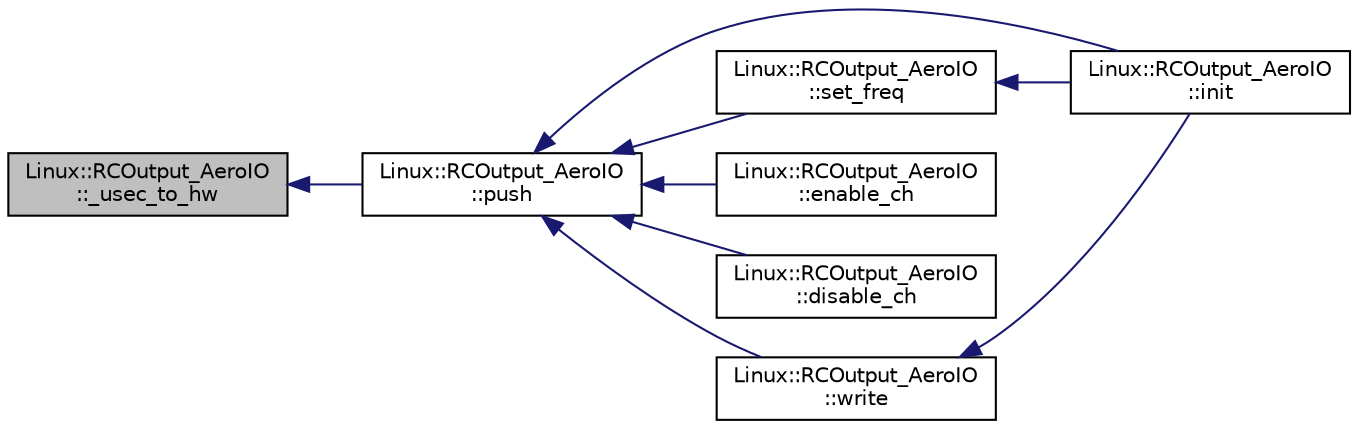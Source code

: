 digraph "Linux::RCOutput_AeroIO::_usec_to_hw"
{
 // INTERACTIVE_SVG=YES
  edge [fontname="Helvetica",fontsize="10",labelfontname="Helvetica",labelfontsize="10"];
  node [fontname="Helvetica",fontsize="10",shape=record];
  rankdir="LR";
  Node1 [label="Linux::RCOutput_AeroIO\l::_usec_to_hw",height=0.2,width=0.4,color="black", fillcolor="grey75", style="filled", fontcolor="black"];
  Node1 -> Node2 [dir="back",color="midnightblue",fontsize="10",style="solid",fontname="Helvetica"];
  Node2 [label="Linux::RCOutput_AeroIO\l::push",height=0.2,width=0.4,color="black", fillcolor="white", style="filled",URL="$classLinux_1_1RCOutput__AeroIO.html#af2acf35f44d06d9da38fec58ed4b9573"];
  Node2 -> Node3 [dir="back",color="midnightblue",fontsize="10",style="solid",fontname="Helvetica"];
  Node3 [label="Linux::RCOutput_AeroIO\l::init",height=0.2,width=0.4,color="black", fillcolor="white", style="filled",URL="$classLinux_1_1RCOutput__AeroIO.html#a1df6eb697922f24aa97692268b2f10ca"];
  Node2 -> Node4 [dir="back",color="midnightblue",fontsize="10",style="solid",fontname="Helvetica"];
  Node4 [label="Linux::RCOutput_AeroIO\l::set_freq",height=0.2,width=0.4,color="black", fillcolor="white", style="filled",URL="$classLinux_1_1RCOutput__AeroIO.html#ac8a38fde0b14bc4f038e2fe2ce37bc26"];
  Node4 -> Node3 [dir="back",color="midnightblue",fontsize="10",style="solid",fontname="Helvetica"];
  Node2 -> Node5 [dir="back",color="midnightblue",fontsize="10",style="solid",fontname="Helvetica"];
  Node5 [label="Linux::RCOutput_AeroIO\l::enable_ch",height=0.2,width=0.4,color="black", fillcolor="white", style="filled",URL="$classLinux_1_1RCOutput__AeroIO.html#a3f223f56afa2e8e8631d74ca4d8f42ad"];
  Node2 -> Node6 [dir="back",color="midnightblue",fontsize="10",style="solid",fontname="Helvetica"];
  Node6 [label="Linux::RCOutput_AeroIO\l::disable_ch",height=0.2,width=0.4,color="black", fillcolor="white", style="filled",URL="$classLinux_1_1RCOutput__AeroIO.html#ae725d49c751f11a93ccbeebfac9c2848"];
  Node2 -> Node7 [dir="back",color="midnightblue",fontsize="10",style="solid",fontname="Helvetica"];
  Node7 [label="Linux::RCOutput_AeroIO\l::write",height=0.2,width=0.4,color="black", fillcolor="white", style="filled",URL="$classLinux_1_1RCOutput__AeroIO.html#ae3690e60988e51ba858d25b0262f5cc6"];
  Node7 -> Node3 [dir="back",color="midnightblue",fontsize="10",style="solid",fontname="Helvetica"];
}
